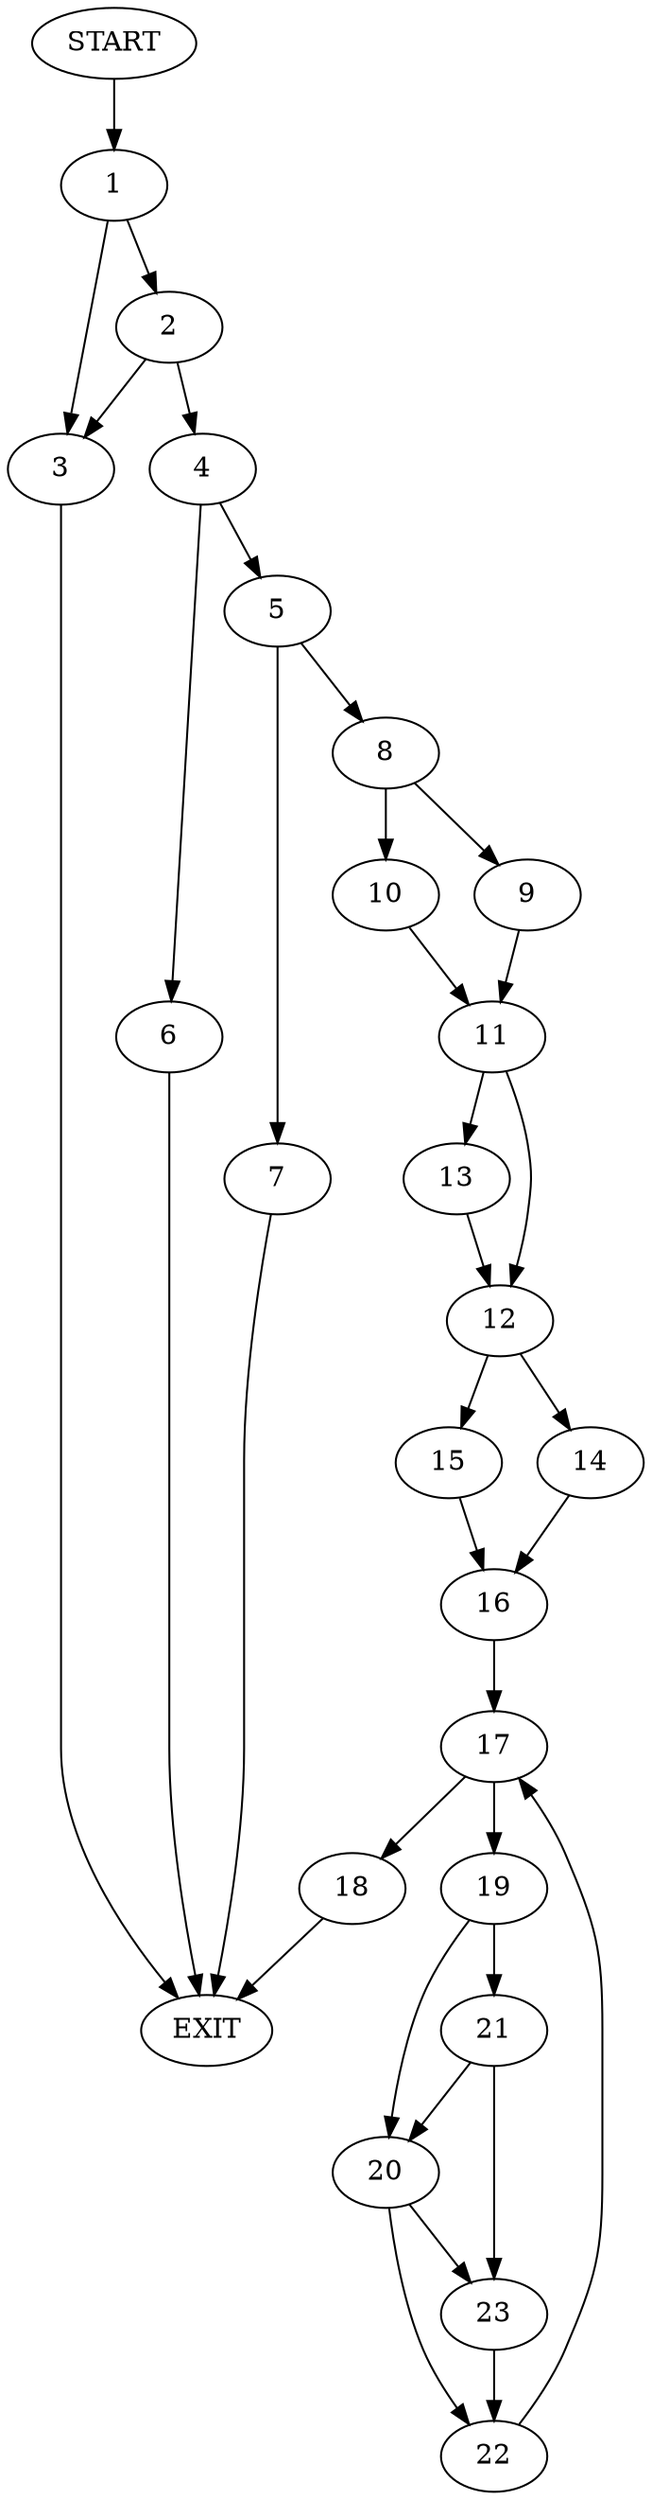 digraph {
0 [label="START"]
24 [label="EXIT"]
0 -> 1
1 -> 2
1 -> 3
3 -> 24
2 -> 3
2 -> 4
4 -> 5
4 -> 6
6 -> 24
5 -> 7
5 -> 8
7 -> 24
8 -> 9
8 -> 10
10 -> 11
9 -> 11
11 -> 12
11 -> 13
12 -> 14
12 -> 15
13 -> 12
14 -> 16
15 -> 16
16 -> 17
17 -> 18
17 -> 19
18 -> 24
19 -> 20
19 -> 21
20 -> 22
20 -> 23
21 -> 20
21 -> 23
23 -> 22
22 -> 17
}
